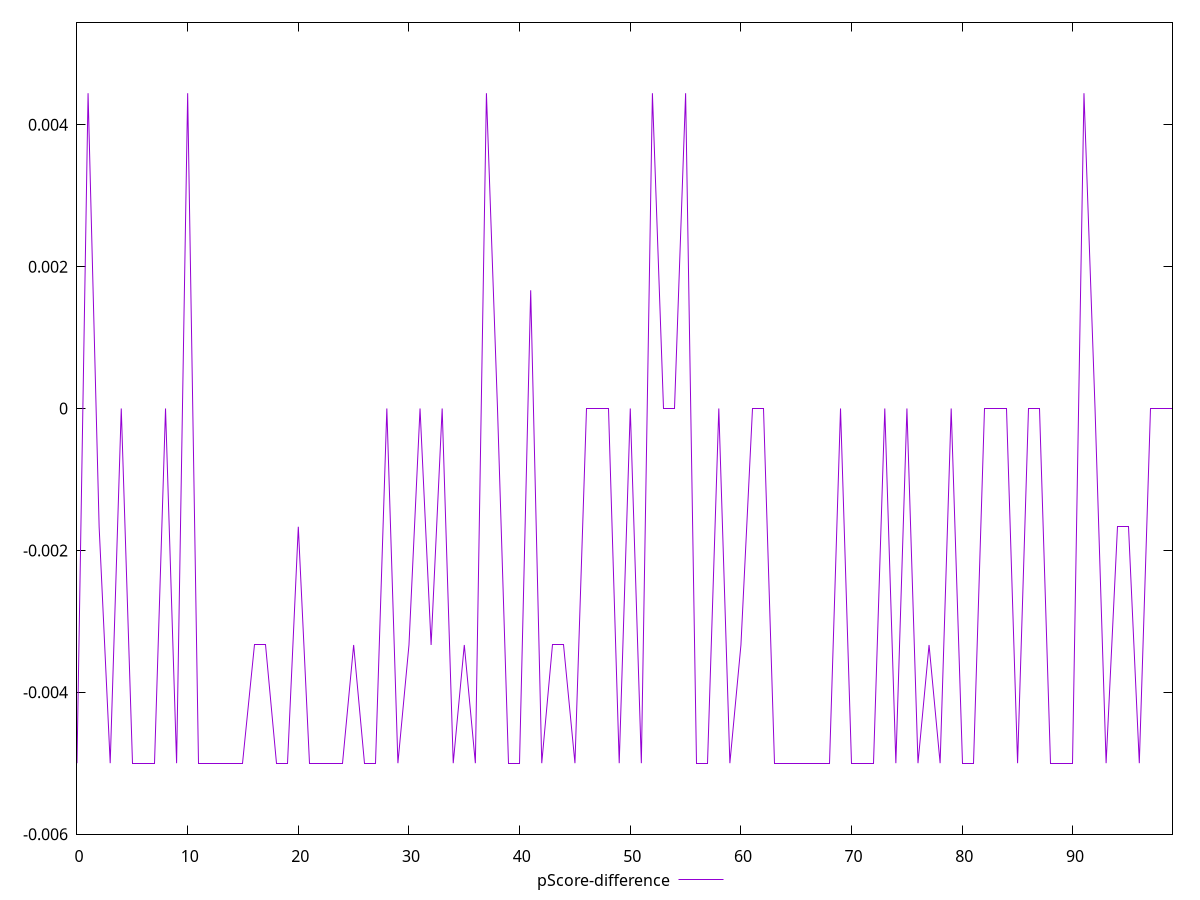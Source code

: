 reset

$pScoreDifference <<EOF
0 -0.0050000000000000044
1 0.004444444444444473
2 -0.0016666666666665941
3 -0.0050000000000000044
4 0
5 -0.0050000000000000044
6 -0.0050000000000000044
7 -0.0050000000000000044
8 0
9 -0.0050000000000000044
10 0.004444444444444473
11 -0.0050000000000000044
12 -0.0050000000000000044
13 -0.0050000000000000044
14 -0.0050000000000000044
15 -0.0050000000000000044
16 -0.0033333333333332993
17 -0.0033333333333332993
18 -0.0050000000000000044
19 -0.0050000000000000044
20 -0.0016666666666665941
21 -0.0050000000000000044
22 -0.0050000000000000044
23 -0.0050000000000000044
24 -0.0050000000000000044
25 -0.0033333333333332993
26 -0.0050000000000000044
27 -0.0050000000000000044
28 0
29 -0.0050000000000000044
30 -0.0033333333333332993
31 0
32 -0.0033333333333332993
33 0
34 -0.0050000000000000044
35 -0.0033333333333332993
36 -0.0050000000000000044
37 0.004444444444444473
38 0
39 -0.0050000000000000044
40 -0.0050000000000000044
41 0.0016666666666665941
42 -0.0050000000000000044
43 -0.0033333333333332993
44 -0.0033333333333332993
45 -0.0050000000000000044
46 0
47 0
48 0
49 -0.0050000000000000044
50 0
51 -0.0050000000000000044
52 0.004444444444444473
53 0
54 0
55 0.004444444444444473
56 -0.0050000000000000044
57 -0.0050000000000000044
58 0
59 -0.0050000000000000044
60 -0.0033333333333332993
61 0
62 0
63 -0.0050000000000000044
64 -0.0050000000000000044
65 -0.0050000000000000044
66 -0.0050000000000000044
67 -0.0050000000000000044
68 -0.0050000000000000044
69 0
70 -0.0050000000000000044
71 -0.0050000000000000044
72 -0.0050000000000000044
73 0
74 -0.0050000000000000044
75 0
76 -0.0050000000000000044
77 -0.0033333333333334103
78 -0.0050000000000000044
79 0
80 -0.0050000000000000044
81 -0.0050000000000000044
82 0
83 0
84 0
85 -0.0050000000000000044
86 0
87 0
88 -0.0050000000000000044
89 -0.0050000000000000044
90 -0.0050000000000000044
91 0.004444444444444473
92 0
93 -0.0050000000000000044
94 -0.0016666666666665941
95 -0.0016666666666665941
96 -0.0050000000000000044
97 0
98 0
99 0
EOF

set key outside below
set xrange [0:99]
set yrange [-0.0060000000000000045:0.005444444444444473]
set trange [-0.0060000000000000045:0.005444444444444473]
set terminal svg size 640, 500 enhanced background rgb 'white'
set output "report_00015_2021-02-09T16-11-33.973Z/offscreen-images/samples/pages/pScore-difference/values.svg"

plot $pScoreDifference title "pScore-difference" with line

reset
